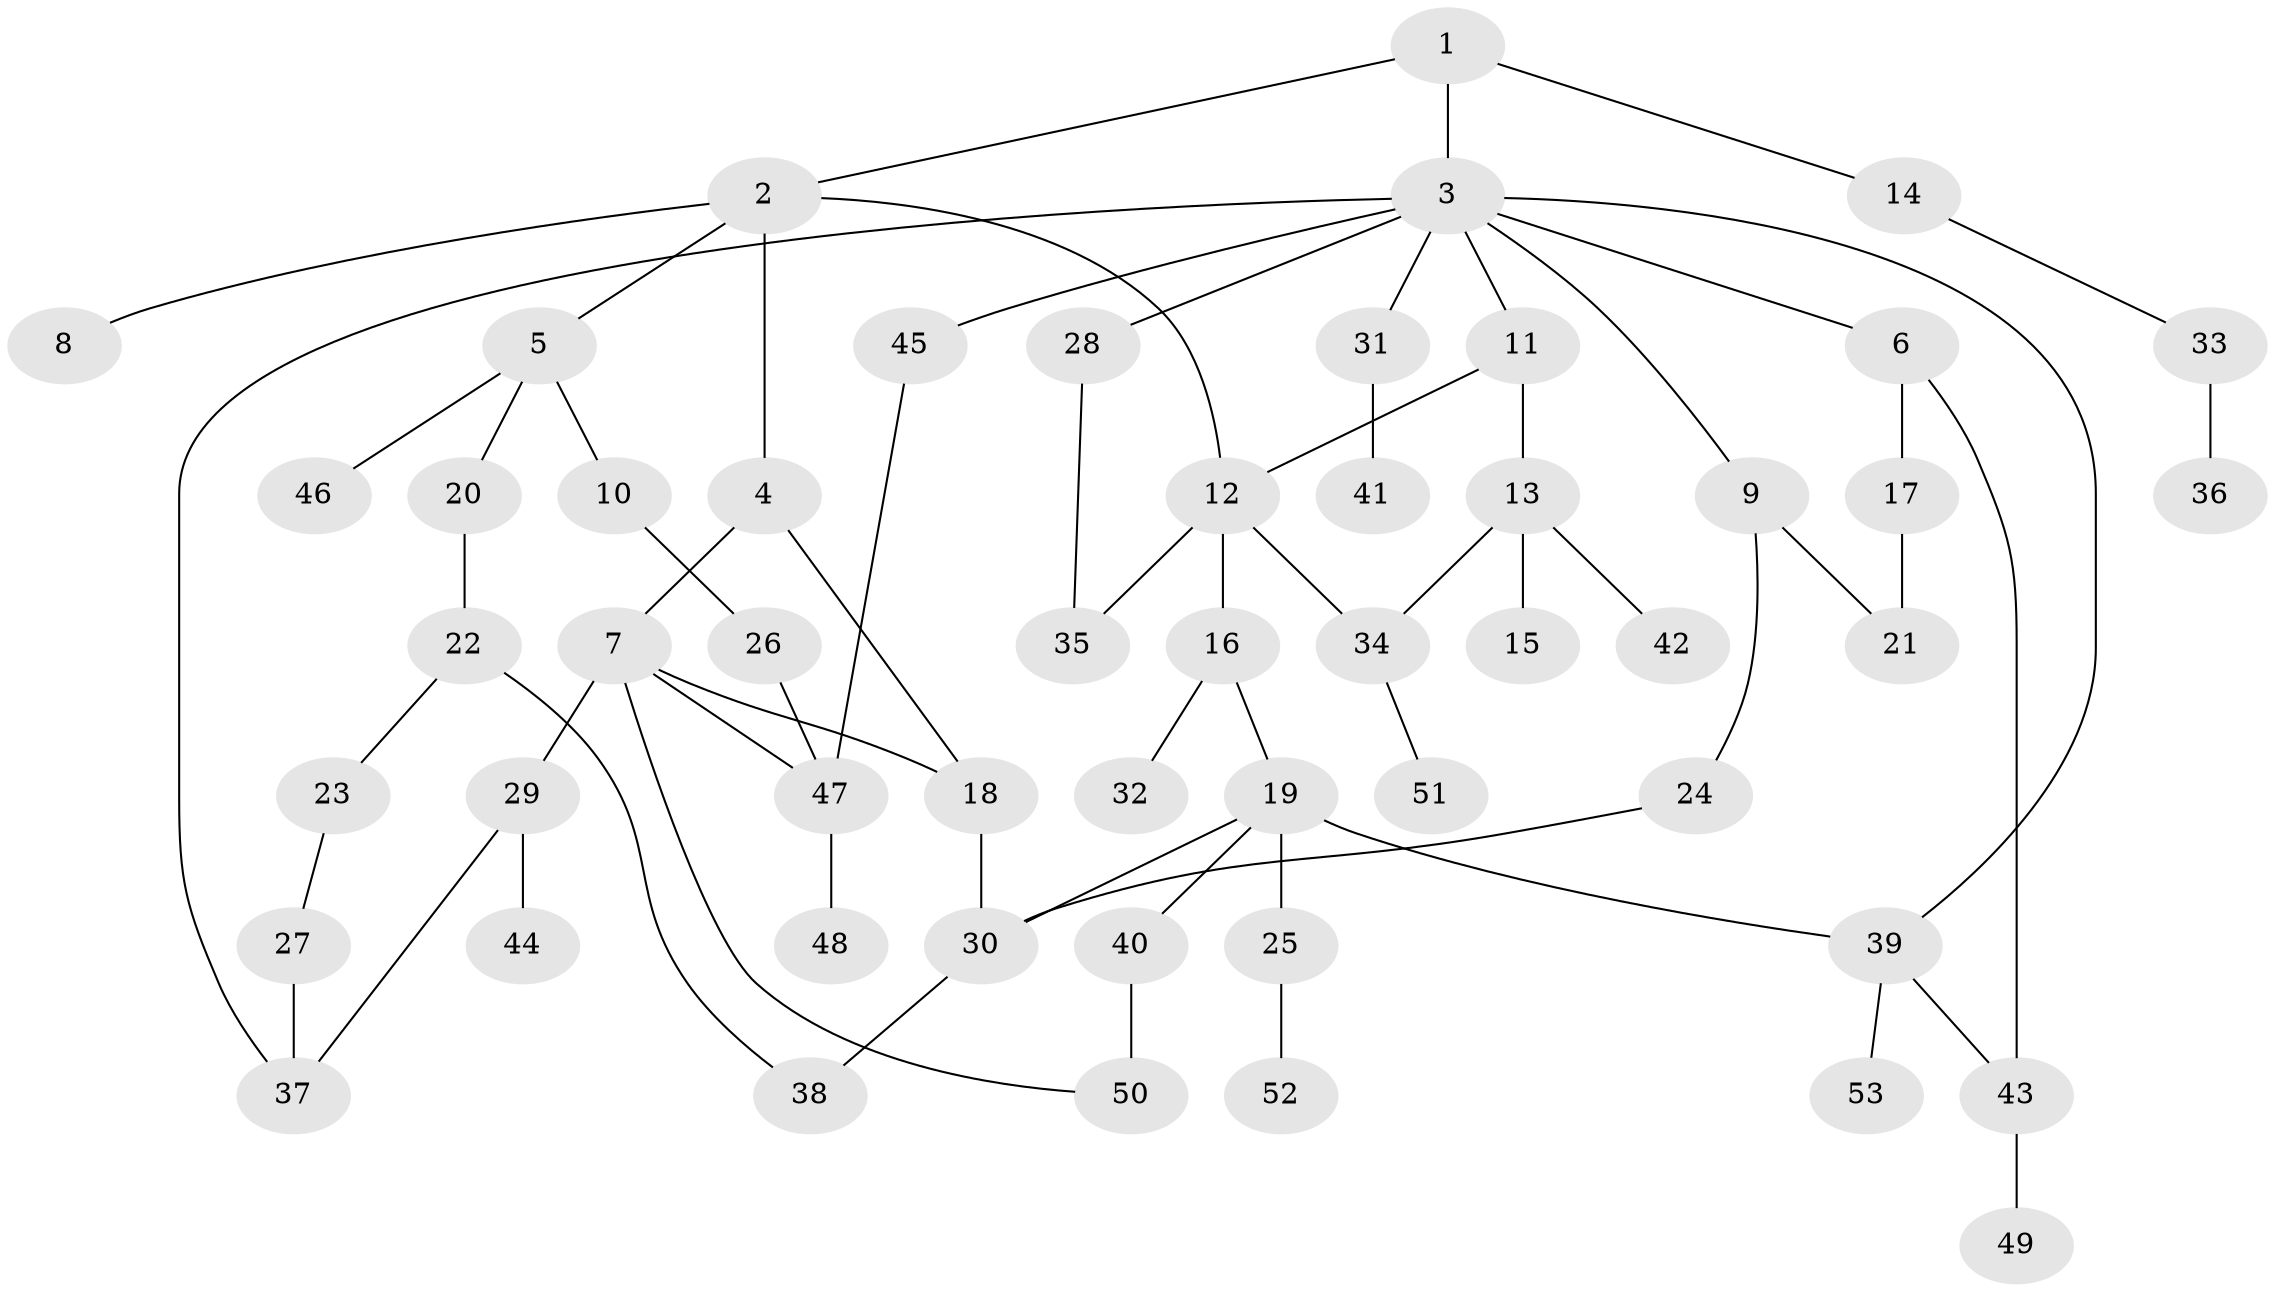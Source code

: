 // coarse degree distribution, {3: 0.1875, 6: 0.03125, 10: 0.03125, 4: 0.0625, 7: 0.03125, 1: 0.25, 2: 0.3125, 5: 0.09375}
// Generated by graph-tools (version 1.1) at 2025/41/03/06/25 10:41:29]
// undirected, 53 vertices, 67 edges
graph export_dot {
graph [start="1"]
  node [color=gray90,style=filled];
  1;
  2;
  3;
  4;
  5;
  6;
  7;
  8;
  9;
  10;
  11;
  12;
  13;
  14;
  15;
  16;
  17;
  18;
  19;
  20;
  21;
  22;
  23;
  24;
  25;
  26;
  27;
  28;
  29;
  30;
  31;
  32;
  33;
  34;
  35;
  36;
  37;
  38;
  39;
  40;
  41;
  42;
  43;
  44;
  45;
  46;
  47;
  48;
  49;
  50;
  51;
  52;
  53;
  1 -- 2;
  1 -- 3;
  1 -- 14;
  2 -- 4;
  2 -- 5;
  2 -- 8;
  2 -- 12;
  3 -- 6;
  3 -- 9;
  3 -- 11;
  3 -- 28;
  3 -- 31;
  3 -- 45;
  3 -- 39;
  3 -- 37;
  4 -- 7;
  4 -- 18;
  5 -- 10;
  5 -- 20;
  5 -- 46;
  6 -- 17;
  6 -- 43;
  7 -- 29;
  7 -- 50;
  7 -- 18;
  7 -- 47;
  9 -- 21;
  9 -- 24;
  10 -- 26;
  11 -- 12;
  11 -- 13;
  12 -- 16;
  12 -- 34;
  12 -- 35;
  13 -- 15;
  13 -- 42;
  13 -- 34;
  14 -- 33;
  16 -- 19;
  16 -- 32;
  17 -- 21;
  18 -- 30;
  19 -- 25;
  19 -- 39;
  19 -- 40;
  19 -- 30;
  20 -- 22;
  22 -- 23;
  22 -- 38;
  23 -- 27;
  24 -- 30;
  25 -- 52;
  26 -- 47;
  27 -- 37;
  28 -- 35;
  29 -- 44;
  29 -- 37;
  30 -- 38;
  31 -- 41;
  33 -- 36;
  34 -- 51;
  39 -- 43;
  39 -- 53;
  40 -- 50;
  43 -- 49;
  45 -- 47;
  47 -- 48;
}

